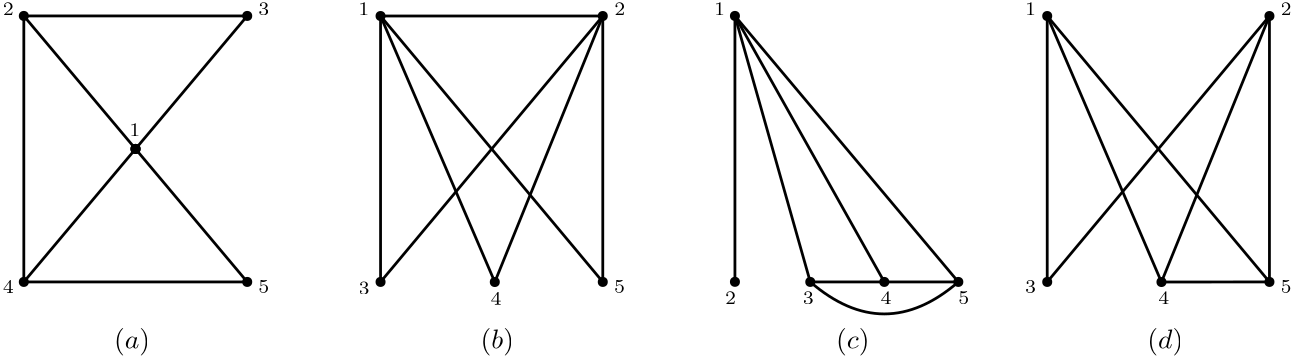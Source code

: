 <?xml version="1.0"?>
<!DOCTYPE ipe SYSTEM "ipe.dtd">
<ipe version="70218" creator="Ipe 7.2.29">
<info created="D:20250222115217" modified="D:20250222120214"/>
<ipestyle name="basic">
<symbol name="arrow/arc(spx)">
<path stroke="sym-stroke" fill="sym-stroke" pen="sym-pen">
0 0 m
-1 0.333 l
-1 -0.333 l
h
</path>
</symbol>
<symbol name="arrow/farc(spx)">
<path stroke="sym-stroke" fill="white" pen="sym-pen">
0 0 m
-1 0.333 l
-1 -0.333 l
h
</path>
</symbol>
<symbol name="arrow/ptarc(spx)">
<path stroke="sym-stroke" fill="sym-stroke" pen="sym-pen">
0 0 m
-1 0.333 l
-0.8 0 l
-1 -0.333 l
h
</path>
</symbol>
<symbol name="arrow/fptarc(spx)">
<path stroke="sym-stroke" fill="white" pen="sym-pen">
0 0 m
-1 0.333 l
-0.8 0 l
-1 -0.333 l
h
</path>
</symbol>
<symbol name="mark/circle(sx)" transformations="translations">
<path fill="sym-stroke">
0.6 0 0 0.6 0 0 e
0.4 0 0 0.4 0 0 e
</path>
</symbol>
<symbol name="mark/disk(sx)" transformations="translations">
<path fill="sym-stroke">
0.6 0 0 0.6 0 0 e
</path>
</symbol>
<symbol name="mark/fdisk(sfx)" transformations="translations">
<group>
<path fill="sym-fill">
0.5 0 0 0.5 0 0 e
</path>
<path fill="sym-stroke" fillrule="eofill">
0.6 0 0 0.6 0 0 e
0.4 0 0 0.4 0 0 e
</path>
</group>
</symbol>
<symbol name="mark/box(sx)" transformations="translations">
<path fill="sym-stroke" fillrule="eofill">
-0.6 -0.6 m
0.6 -0.6 l
0.6 0.6 l
-0.6 0.6 l
h
-0.4 -0.4 m
0.4 -0.4 l
0.4 0.4 l
-0.4 0.4 l
h
</path>
</symbol>
<symbol name="mark/square(sx)" transformations="translations">
<path fill="sym-stroke">
-0.6 -0.6 m
0.6 -0.6 l
0.6 0.6 l
-0.6 0.6 l
h
</path>
</symbol>
<symbol name="mark/fsquare(sfx)" transformations="translations">
<group>
<path fill="sym-fill">
-0.5 -0.5 m
0.5 -0.5 l
0.5 0.5 l
-0.5 0.5 l
h
</path>
<path fill="sym-stroke" fillrule="eofill">
-0.6 -0.6 m
0.6 -0.6 l
0.6 0.6 l
-0.6 0.6 l
h
-0.4 -0.4 m
0.4 -0.4 l
0.4 0.4 l
-0.4 0.4 l
h
</path>
</group>
</symbol>
<symbol name="mark/cross(sx)" transformations="translations">
<group>
<path fill="sym-stroke">
-0.43 -0.57 m
0.57 0.43 l
0.43 0.57 l
-0.57 -0.43 l
h
</path>
<path fill="sym-stroke">
-0.43 0.57 m
0.57 -0.43 l
0.43 -0.57 l
-0.57 0.43 l
h
</path>
</group>
</symbol>
<symbol name="arrow/fnormal(spx)">
<path stroke="sym-stroke" fill="white" pen="sym-pen">
0 0 m
-1 0.333 l
-1 -0.333 l
h
</path>
</symbol>
<symbol name="arrow/pointed(spx)">
<path stroke="sym-stroke" fill="sym-stroke" pen="sym-pen">
0 0 m
-1 0.333 l
-0.8 0 l
-1 -0.333 l
h
</path>
</symbol>
<symbol name="arrow/fpointed(spx)">
<path stroke="sym-stroke" fill="white" pen="sym-pen">
0 0 m
-1 0.333 l
-0.8 0 l
-1 -0.333 l
h
</path>
</symbol>
<symbol name="arrow/linear(spx)">
<path stroke="sym-stroke" pen="sym-pen">
-1 0.333 m
0 0 l
-1 -0.333 l
</path>
</symbol>
<symbol name="arrow/fdouble(spx)">
<path stroke="sym-stroke" fill="white" pen="sym-pen">
0 0 m
-1 0.333 l
-1 -0.333 l
h
-1 0 m
-2 0.333 l
-2 -0.333 l
h
</path>
</symbol>
<symbol name="arrow/double(spx)">
<path stroke="sym-stroke" fill="sym-stroke" pen="sym-pen">
0 0 m
-1 0.333 l
-1 -0.333 l
h
-1 0 m
-2 0.333 l
-2 -0.333 l
h
</path>
</symbol>
<symbol name="arrow/mid-normal(spx)">
<path stroke="sym-stroke" fill="sym-stroke" pen="sym-pen">
0.5 0 m
-0.5 0.333 l
-0.5 -0.333 l
h
</path>
</symbol>
<symbol name="arrow/mid-fnormal(spx)">
<path stroke="sym-stroke" fill="white" pen="sym-pen">
0.5 0 m
-0.5 0.333 l
-0.5 -0.333 l
h
</path>
</symbol>
<symbol name="arrow/mid-pointed(spx)">
<path stroke="sym-stroke" fill="sym-stroke" pen="sym-pen">
0.5 0 m
-0.5 0.333 l
-0.3 0 l
-0.5 -0.333 l
h
</path>
</symbol>
<symbol name="arrow/mid-fpointed(spx)">
<path stroke="sym-stroke" fill="white" pen="sym-pen">
0.5 0 m
-0.5 0.333 l
-0.3 0 l
-0.5 -0.333 l
h
</path>
</symbol>
<symbol name="arrow/mid-double(spx)">
<path stroke="sym-stroke" fill="sym-stroke" pen="sym-pen">
1 0 m
0 0.333 l
0 -0.333 l
h
0 0 m
-1 0.333 l
-1 -0.333 l
h
</path>
</symbol>
<symbol name="arrow/mid-fdouble(spx)">
<path stroke="sym-stroke" fill="white" pen="sym-pen">
1 0 m
0 0.333 l
0 -0.333 l
h
0 0 m
-1 0.333 l
-1 -0.333 l
h
</path>
</symbol>
<anglesize name="22.5 deg" value="22.5"/>
<anglesize name="30 deg" value="30"/>
<anglesize name="45 deg" value="45"/>
<anglesize name="60 deg" value="60"/>
<anglesize name="90 deg" value="90"/>
<arrowsize name="large" value="10"/>
<arrowsize name="small" value="5"/>
<arrowsize name="tiny" value="3"/>
<color name="blue" value="0 0 1"/>
<color name="brown" value="0.647 0.165 0.165"/>
<color name="darkblue" value="0 0 0.545"/>
<color name="darkcyan" value="0 0.545 0.545"/>
<color name="darkgray" value="0.663"/>
<color name="darkgreen" value="0 0.392 0"/>
<color name="darkmagenta" value="0.545 0 0.545"/>
<color name="darkorange" value="1 0.549 0"/>
<color name="darkred" value="0.545 0 0"/>
<color name="gold" value="1 0.843 0"/>
<color name="gray" value="0.745"/>
<color name="green" value="0 1 0"/>
<color name="lightblue" value="0.678 0.847 0.902"/>
<color name="lightcyan" value="0.878 1 1"/>
<color name="lightgray" value="0.827"/>
<color name="lightgreen" value="0.565 0.933 0.565"/>
<color name="lightyellow" value="1 1 0.878"/>
<color name="navy" value="0 0 0.502"/>
<color name="orange" value="1 0.647 0"/>
<color name="pink" value="1 0.753 0.796"/>
<color name="purple" value="0.627 0.125 0.941"/>
<color name="red" value="1 0 0"/>
<color name="seagreen" value="0.18 0.545 0.341"/>
<color name="turquoise" value="0.251 0.878 0.816"/>
<color name="violet" value="0.933 0.51 0.933"/>
<color name="yellow" value="1 1 0"/>
<dashstyle name="dash dot dotted" value="[4 2 1 2 1 2] 0"/>
<dashstyle name="dash dotted" value="[4 2 1 2] 0"/>
<dashstyle name="dashed" value="[4] 0"/>
<dashstyle name="dotted" value="[1 3] 0"/>
<gridsize name="10 pts (~3.5 mm)" value="10"/>
<gridsize name="14 pts (~5 mm)" value="14"/>
<gridsize name="16 pts (~6 mm)" value="16"/>
<gridsize name="20 pts (~7 mm)" value="20"/>
<gridsize name="28 pts (~10 mm)" value="28"/>
<gridsize name="32 pts (~12 mm)" value="32"/>
<gridsize name="4 pts" value="4"/>
<gridsize name="56 pts (~20 mm)" value="56"/>
<gridsize name="8 pts (~3 mm)" value="8"/>
<opacity name="10%" value="0.1"/>
<opacity name="30%" value="0.3"/>
<opacity name="50%" value="0.5"/>
<opacity name="75%" value="0.75"/>
<pen name="fat" value="1.2"/>
<pen name="heavier" value="0.8"/>
<pen name="ultrafat" value="2"/>
<symbolsize name="large" value="5"/>
<symbolsize name="small" value="2"/>
<symbolsize name="tiny" value="1.1"/>
<textsize name="Huge" value="\Huge"/>
<textsize name="LARGE" value="\LARGE"/>
<textsize name="Large" value="\Large"/>
<textsize name="footnote" value="\footnotesize"/>
<textsize name="huge" value="\huge"/>
<textsize name="large" value="\large"/>
<textsize name="script" value="\scriptsize"/>
<textsize name="small" value="\small"/>
<textsize name="tiny" value="\tiny"/>
<textstyle name="center" begin="\begin{center}" end="\end{center}"/>
<textstyle name="item" begin="\begin{itemize}\item{}" end="\end{itemize}"/>
<textstyle name="itemize" begin="\begin{itemize}" end="\end{itemize}"/>
<tiling name="falling" angle="-60" step="4" width="1"/>
<tiling name="rising" angle="30" step="4" width="1"/>
</ipestyle>
<page>
<layer name="alpha"/>
<view layers="alpha" active="alpha"/>
<use layer="alpha" matrix="0.628324 0 0 0.748143 -64.8511 257.188" name="mark/disk(sx)" pos="128 768" size="normal" stroke="black"/>
<use matrix="0.628324 0 0 0.748143 -64.8511 257.188" name="mark/disk(sx)" pos="256 768" size="normal" stroke="black"/>
<use matrix="0.628324 0 0 0.748143 -64.8511 257.188" name="mark/disk(sx)" pos="256 640" size="normal" stroke="black"/>
<use matrix="0.628324 0 0 0.748143 -64.8511 257.188" name="mark/disk(sx)" pos="128 640" size="normal" stroke="black"/>
<use matrix="0.628324 0 0 0.748143 -64.8511 257.188" name="mark/disk(sx)" pos="192 704" size="normal" stroke="black"/>
<use matrix="0.628324 0 0 0.748143 -64.8511 257.188" name="mark/disk(sx)" pos="192 704" size="normal" stroke="black"/>
<use matrix="0.628324 0 0 0.748143 -64.8511 257.188" name="mark/disk(sx)" pos="192 704" size="normal" stroke="black"/>
<path matrix="0.628324 0 0 0.748143 -64.8511 257.188" stroke="black" pen="1">
128 768 m
256 768 l
192 704 l
128 768 l
</path>
<path matrix="0.628324 0 0 0.748143 -64.8511 257.188" stroke="black" pen="1">
128 768 m
128 768 l
128 640 l
192 704 l
256 640 l
128 640 l
</path>
<path matrix="0.628324 0 0 0.748143 -64.8511 257.188" stroke="black">
128 640 m
128 640 l
128 640 l
128 640 l
</path>
<use matrix="0.625 0 0 0.747875 64 257.36" name="mark/disk(sx)" pos="128 768" size="normal" stroke="black"/>
<use matrix="0.625 0 0 0.747875 64 257.36" name="mark/disk(sx)" pos="256 768" size="normal" stroke="black"/>
<use matrix="0.625 0 0 0.747875 64 257.36" name="mark/disk(sx)" pos="256 640" size="normal" stroke="black"/>
<use matrix="0.625 0 0 0.747875 64 257.36" name="mark/disk(sx)" pos="128 640" size="normal" stroke="black"/>
<use matrix="0.625 0 0 0.747875 65.1255 209.463" name="mark/disk(sx)" pos="192 704" size="normal" stroke="black"/>
<path matrix="0.625 0 0 0.747875 64 257.36" stroke="black">
128 640 m
128 640 l
128 640 l
128 640 l
</path>
<path matrix="1.01732 0 0 0.959891 -6.12987 37.1668" stroke="black" pen="1">
147.575 827.762 m
226.213 827.762 l
226.213 827.762 l
</path>
<path matrix="1.01732 0 0 0.959891 -6.12987 37.1668" stroke="black" pen="1">
226.213 827.762 m
226.213 728.034 l
226.213 728.034 l
</path>
<path matrix="1.01732 0 0 0.959891 -6.12987 37.1668" stroke="black" pen="1">
147.575 827.762 m
147.575 827.762 l
147.575 728.034 l
147.575 827.762 l
</path>
<path matrix="1.01732 0 0 0.959891 -6.12987 37.1668" stroke="black" pen="1">
147.575 827.762 m
147.575 827.762 l
188 728 l
188 728 l
</path>
<path matrix="1.01732 0 0 0.959891 -6.12987 37.1668" stroke="black" pen="1">
147.575 827.762 m
226.213 728.034 l
226.213 728.034 l
226.213 728.034 l
226.213 728.034 l
226.213 728.034 l
</path>
<path matrix="1.01732 0 0 0.959891 -6.12987 37.1668" stroke="black" pen="1" cap="1">
226.213 827.762 m
226.213 827.762 l
</path>
<path matrix="1.01732 0 0 0.959891 -6.12987 37.1668" stroke="black" pen="1">
226.213 827.762 m
147.575 728.034 l
</path>
<path matrix="1.01732 0 0 0.959891 -6.12987 37.1668" stroke="black" pen="1">
226.213 827.762 m
188 728 l
</path>
<use matrix="0.682223 0 0 0.747886 184.25 257.386" name="mark/disk(sx)" pos="128 768" size="normal" stroke="black"/>
<use matrix="0.682223 0 0 0.747886 177.351 161.624" name="mark/disk(sx)" pos="256 768" size="normal" stroke="black"/>
<use matrix="0.682223 0 0 0.747886 150.7 257.353" name="mark/disk(sx)" pos="256 640" size="normal" stroke="black"/>
<use matrix="0.682223 0 0 0.747886 184.25 257.386" name="mark/disk(sx)" pos="128 640" size="normal" stroke="black"/>
<use matrix="0.682223 0 0 0.747886 167.711 209.489" name="mark/disk(sx)" pos="192 704" size="normal" stroke="black"/>
<path matrix="0.682223 0 0 0.747886 184.25 257.386" stroke="black">
128 640 m
128 640 l
128 640 l
128 640 l
</path>
<path matrix="1.11046 0 0 0.959905 107.699 37.1895" stroke="black" pen="1">
147.575 827.762 m
147.575 827.762 l
147.575 728.034 l
147.575 827.762 l
</path>
<path matrix="1.11046 0 0 0.959905 -29.9977 37.1895" stroke="black" pen="1">
271.575 827.762 m
296 728 l
</path>
<path matrix="1.11046 0 0 0.959905 -29.9977 37.1895" stroke="black" pen="1">
296 728 m
320 728 l
</path>
<path matrix="1.11046 0 0 0.959905 -29.9977 37.1895" stroke="black" pen="1">
320 728 m
344 728 l
</path>
<path matrix="1.11046 0 0 0.959905 -29.9977 37.1895" stroke="black" pen="1">
344 728 m
344 728 l
271.575 827.762 l
</path>
<path matrix="1.11046 0 0 0.959905 -29.9977 37.1895" stroke="black" pen="1">
271.575 827.762 m
271.575 827.762 l
320 728 l
</path>
<path matrix="1.11046 0 0 0.959905 -29.9977 37.1895" stroke="black" pen="1">
296 728 m
320 704
344 728 c
</path>
<use matrix="0.624999 0 0 0.747875 304 257.36" name="mark/disk(sx)" pos="128 768" size="normal" stroke="black"/>
<use matrix="0.624999 0 0 0.747875 304 257.36" name="mark/disk(sx)" pos="256 768" size="normal" stroke="black"/>
<use matrix="0.624999 0 0 0.747875 304 257.36" name="mark/disk(sx)" pos="256 640" size="normal" stroke="black"/>
<use matrix="0.624999 0 0 0.747875 304 257.36" name="mark/disk(sx)" pos="128 640" size="normal" stroke="black"/>
<use matrix="0.624999 0 0 0.747875 305.126 209.463" name="mark/disk(sx)" pos="192 704" size="normal" stroke="black"/>
<path matrix="0.624999 0 0 0.747875 304 257.36" stroke="black">
128 640 m
128 640 l
128 640 l
128 640 l
</path>
<path matrix="1.01731 0 0 0.959891 233.87 37.1668" stroke="black" pen="1">
226.213 827.762 m
226.213 728.034 l
226.213 728.034 l
</path>
<path matrix="1.01731 0 0 0.959891 233.87 37.1668" stroke="black" pen="1">
147.575 827.762 m
147.575 827.762 l
147.575 728.034 l
147.575 827.762 l
</path>
<path matrix="1.01731 0 0 0.959891 233.87 37.1668" stroke="black" pen="1">
147.575 827.762 m
147.575 827.762 l
188 728 l
188 728 l
</path>
<path matrix="1.01731 0 0 0.959891 233.87 37.1668" stroke="black" pen="1">
147.575 827.762 m
226.213 728.034 l
226.213 728.034 l
226.213 728.034 l
226.213 728.034 l
226.213 728.034 l
</path>
<path matrix="1.01731 0 0 0.959891 233.87 37.1668" stroke="black" pen="1" cap="1">
226.213 827.762 m
226.213 827.762 l
</path>
<path matrix="1.01731 0 0 0.959891 233.87 37.1668" stroke="black" pen="1">
226.213 827.762 m
147.575 728.034 l
</path>
<path matrix="1.01731 0 0 0.959891 233.87 37.1668" stroke="black" pen="1">
226.213 827.762 m
188 728 l
</path>
<path matrix="1.01731 0 0 0.959891 -2.14644 37.1668" stroke="black" pen="1">
420 728 m
458.213 728.034 l
458.213 728.034 l
</path>
<text matrix="1 0 0 1 -8 -8" transformations="translations" pos="56 720" stroke="black" type="label" width="13.015" height="7.473" depth="2.49" valign="baseline" style="math">(a)</text>
<text matrix="1 0 0 1 -4 -4" transformations="translations" pos="184 716" stroke="black" type="label" width="12.024" height="7.473" depth="2.49" valign="baseline" style="math">(b)</text>
<text matrix="1 0 0 1 -8 -4" transformations="translations" pos="316 716" stroke="black" type="label" width="12.06" height="7.473" depth="2.49" valign="baseline" style="math">(c)</text>
<text matrix="1 0 0 1 -8 -4" transformations="translations" pos="428 716" stroke="black" type="label" width="12.934" height="7.473" depth="2.49" valign="baseline" style="math">(d)</text>
<text matrix="1 0 0 1 -4 -4" transformations="translations" pos="12 836" stroke="black" type="label" width="3.971" height="4.494" depth="0" valign="baseline" size="script" style="math">2</text>
<text transformations="translations" pos="100 832" stroke="black" type="label" width="3.971" height="4.494" depth="0" valign="baseline" size="script" style="math">3</text>
<text matrix="1 0 0 1 -4 0" transformations="translations" pos="12 732" stroke="black" type="label" width="3.971" height="4.494" depth="0" valign="baseline" size="script" style="math">4</text>
<text transformations="translations" pos="100 732" stroke="black" type="label" width="3.971" height="4.494" depth="0" valign="baseline" size="script" style="math">5</text>
<text matrix="1 0 0 1 216.103 -4.00164" transformations="translations" pos="12 836" stroke="black" type="label" width="3.971" height="4.494" depth="0" valign="baseline" size="script" style="math">2</text>
<text matrix="1 0 0 1 36.0775 -100.517" transformations="translations" pos="100 832" stroke="black" type="label" width="3.971" height="4.494" depth="0" valign="baseline" size="script" style="math">3</text>
<text matrix="1 0 0 1 171.562 -4.23159" transformations="translations" pos="12 732" stroke="black" type="label" width="3.971" height="4.494" depth="0" valign="baseline" size="script" style="math">4</text>
<text matrix="1 0 0 1 128 0" transformations="translations" pos="100 732" stroke="black" type="label" width="3.971" height="4.494" depth="0" valign="baseline" size="script" style="math">5</text>
<text matrix="1 0 0 1 256 -108" transformations="translations" pos="12 836" stroke="black" type="label" width="3.971" height="4.494" depth="0" valign="baseline" size="script" style="math">2</text>
<text matrix="1 0 0 1 196 -104" transformations="translations" pos="100 832" stroke="black" type="label" width="3.971" height="4.494" depth="0" valign="baseline" size="script" style="math">3</text>
<text matrix="1 0 0 1 312 -4" transformations="translations" pos="12 732" stroke="black" type="label" width="3.971" height="4.494" depth="0" valign="baseline" size="script" style="math">4</text>
<text matrix="1 0 0 1 252 -4" transformations="translations" pos="100 732" stroke="black" type="label" width="3.971" height="4.494" depth="0" valign="baseline" size="script" style="math">5</text>
<text matrix="1 0 0 1 456 -4" transformations="translations" pos="12 836" stroke="black" type="label" width="3.971" height="4.494" depth="0" valign="baseline" size="script" style="math">2</text>
<text matrix="1 0 0 1 276 -100" transformations="translations" pos="100 832" stroke="black" type="label" width="3.971" height="4.494" depth="0" valign="baseline" size="script" style="math">3</text>
<text matrix="1 0 0 1 412 -4" transformations="translations" pos="12 732" stroke="black" type="label" width="3.971" height="4.494" depth="0" valign="baseline" size="script" style="math">4</text>
<text matrix="1 0 0 1 368 0" transformations="translations" pos="100 732" stroke="black" type="label" width="3.971" height="4.494" depth="0" valign="baseline" size="script" style="math">5</text>
<text matrix="1 0 0 1 -4 0" transformations="translations" pos="268 832" stroke="black" type="label" width="3.971" height="4.494" depth="0" valign="baseline" size="script" style="math">1</text>
<text matrix="1 0 0 1 -214.459 -43.5543" transformations="translations" pos="268 832" stroke="black" type="label" width="3.971" height="4.494" depth="0" valign="baseline" size="script" style="math">1</text>
<text matrix="1 0 0 1 -132 0" transformations="translations" pos="268 832" stroke="black" type="label" width="3.971" height="4.494" depth="0" valign="baseline" size="script" style="math">1</text>
<text matrix="1 0 0 1 108 0" transformations="translations" pos="268 832" stroke="black" type="label" width="3.971" height="4.494" depth="0" valign="baseline" size="script" style="math">1</text>
</page>
</ipe>

